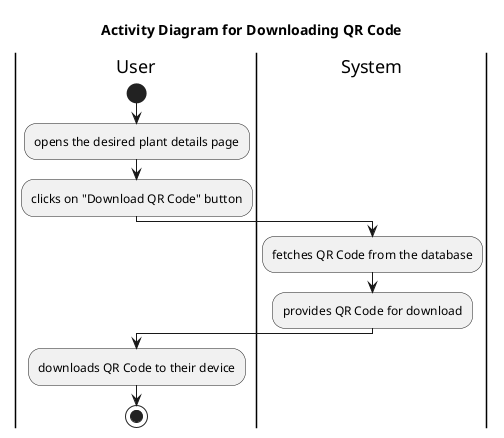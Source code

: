 @startuml Activity Diagram for Downloading QR Code
title Activity Diagram for Downloading QR Code

|User|
start
:opens the desired plant details page;
:clicks on "Download QR Code" button;

|System|
:fetches QR Code from the database;
:provides QR Code for download;

|User|
:downloads QR Code to their device;

stop
@enduml
